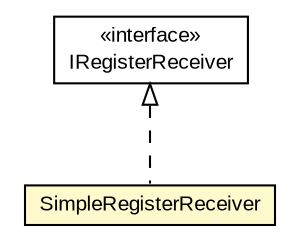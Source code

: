 #!/usr/local/bin/dot
#
# Class diagram 
# Generated by UMLGraph version R5_6-24-gf6e263 (http://www.umlgraph.org/)
#

digraph G {
	edge [fontname="arial",fontsize=10,labelfontname="arial",labelfontsize=10];
	node [fontname="arial",fontsize=10,shape=plaintext];
	nodesep=0.25;
	ranksep=0.5;
	// org.osmdroid.tileprovider.IRegisterReceiver
	c45663 [label=<<table title="org.osmdroid.tileprovider.IRegisterReceiver" border="0" cellborder="1" cellspacing="0" cellpadding="2" port="p" href="../IRegisterReceiver.html">
		<tr><td><table border="0" cellspacing="0" cellpadding="1">
<tr><td align="center" balign="center"> &#171;interface&#187; </td></tr>
<tr><td align="center" balign="center"> IRegisterReceiver </td></tr>
		</table></td></tr>
		</table>>, URL="../IRegisterReceiver.html", fontname="arial", fontcolor="black", fontsize=10.0];
	// org.osmdroid.tileprovider.util.SimpleRegisterReceiver
	c45725 [label=<<table title="org.osmdroid.tileprovider.util.SimpleRegisterReceiver" border="0" cellborder="1" cellspacing="0" cellpadding="2" port="p" bgcolor="lemonChiffon" href="./SimpleRegisterReceiver.html">
		<tr><td><table border="0" cellspacing="0" cellpadding="1">
<tr><td align="center" balign="center"> SimpleRegisterReceiver </td></tr>
		</table></td></tr>
		</table>>, URL="./SimpleRegisterReceiver.html", fontname="arial", fontcolor="black", fontsize=10.0];
	//org.osmdroid.tileprovider.util.SimpleRegisterReceiver implements org.osmdroid.tileprovider.IRegisterReceiver
	c45663:p -> c45725:p [dir=back,arrowtail=empty,style=dashed];
}

